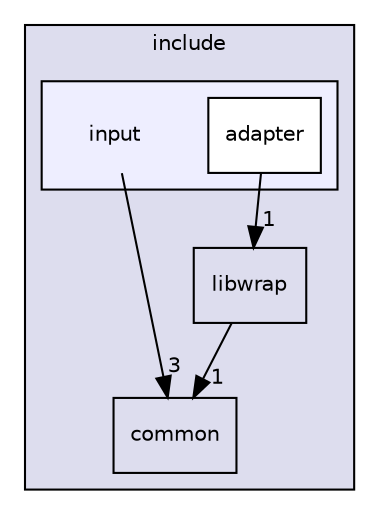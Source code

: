 digraph "include/input" {
  compound=true
  node [ fontsize="10", fontname="Helvetica"];
  edge [ labelfontsize="10", labelfontname="Helvetica"];
  subgraph clusterdir_d44c64559bbebec7f509842c48db8b23 {
    graph [ bgcolor="#ddddee", pencolor="black", label="include" fontname="Helvetica", fontsize="10", URL="dir_d44c64559bbebec7f509842c48db8b23.html"]
  dir_0966d06610f72609fd9aa4979c2b5a92 [shape=box label="common" URL="dir_0966d06610f72609fd9aa4979c2b5a92.html"];
  dir_949441c2fc90a8df3bc710cd47f5b420 [shape=box label="libwrap" URL="dir_949441c2fc90a8df3bc710cd47f5b420.html"];
  subgraph clusterdir_9f5c276ab9fb4f37ad248a8f0e5ee4a1 {
    graph [ bgcolor="#eeeeff", pencolor="black", label="" URL="dir_9f5c276ab9fb4f37ad248a8f0e5ee4a1.html"];
    dir_9f5c276ab9fb4f37ad248a8f0e5ee4a1 [shape=plaintext label="input"];
  dir_8dc9914b53622c7934a9218837d37e53 [shape=box label="adapter" fillcolor="white" style="filled" URL="dir_8dc9914b53622c7934a9218837d37e53.html"];
  }
  }
  dir_9f5c276ab9fb4f37ad248a8f0e5ee4a1->dir_0966d06610f72609fd9aa4979c2b5a92 [headlabel="3", labeldistance=1.5 headhref="dir_000004_000001.html"];
  dir_8dc9914b53622c7934a9218837d37e53->dir_949441c2fc90a8df3bc710cd47f5b420 [headlabel="1", labeldistance=1.5 headhref="dir_000005_000007.html"];
  dir_949441c2fc90a8df3bc710cd47f5b420->dir_0966d06610f72609fd9aa4979c2b5a92 [headlabel="1", labeldistance=1.5 headhref="dir_000007_000001.html"];
}
